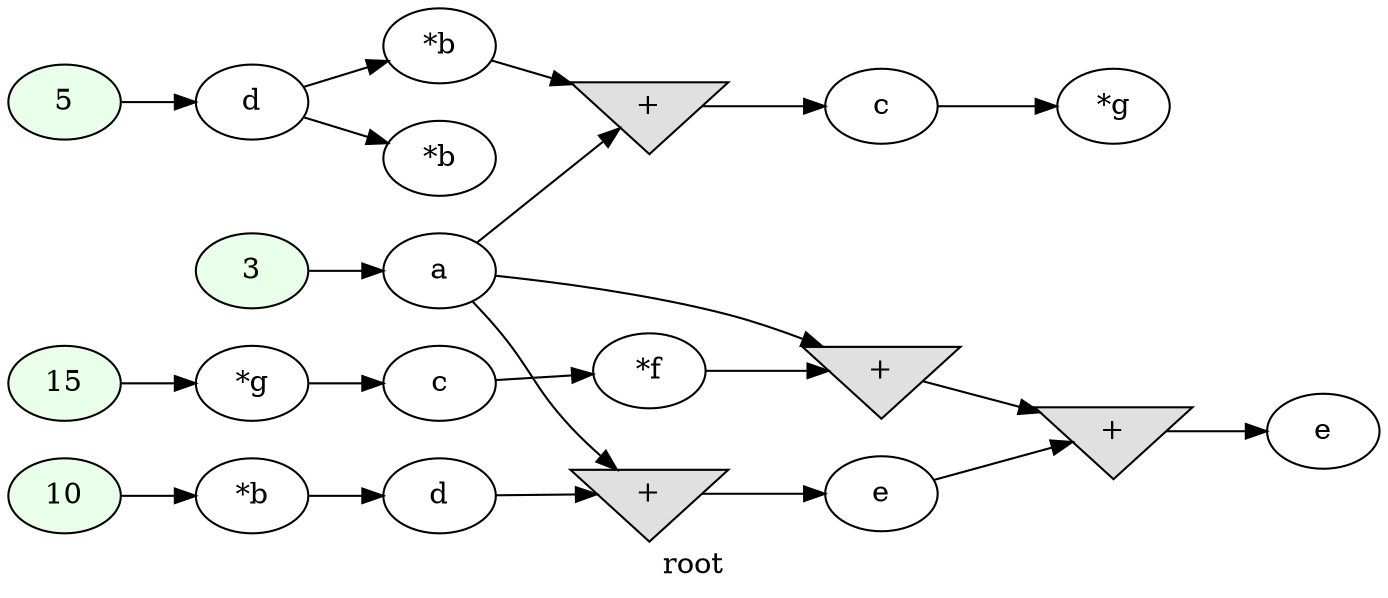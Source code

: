 digraph G
{
rankdir=LR;
label = "root";
	node_000001 [ label = "3", style=filled, fillcolor="#E9FFE9", startingline=8 ]
	node_000002 [ label = "a", startingline=8 ]
	node_000003 [ label = "5", style=filled, fillcolor="#E9FFE9", startingline=10 ]
	node_000004 [ label = "d", startingline=10 ]
	node_000005 [ label = "*b", startingline=11 ]
	node_000006 [ label = "+", shape=invtriangle, style=filled, fillcolor="#E0E0E0", startingline=11 ]
	node_000007 [ label = "c", startingline=11 ]
	node_000008 [ label = "10", style=filled, fillcolor="#E9FFE9", startingline=12 ]
	node_000009 [ label = "*b", startingline=12 ]
	node_000010 [ label = "*b", startingline=12 ]
	node_000011 [ label = "d", startingline=12 ]
	node_000012 [ label = "+", shape=invtriangle, style=filled, fillcolor="#E0E0E0", startingline=13 ]
	node_000013 [ label = "e", startingline=13 ]
	node_000014 [ label = "15", style=filled, fillcolor="#E9FFE9", startingline=17 ]
	node_000015 [ label = "*g", startingline=17 ]
	node_000016 [ label = "*g", startingline=17 ]
	node_000017 [ label = "c", startingline=17 ]
	node_000018 [ label = "*f", startingline=18 ]
	node_000019 [ label = "+", shape=invtriangle, style=filled, fillcolor="#E0E0E0", startingline=18 ]
	node_000020 [ label = "+", shape=invtriangle, style=filled, fillcolor="#E0E0E0", startingline=18 ]
	node_000021 [ label = "e", startingline=18 ]
	node_000001 -> node_000002
	node_000002 -> node_000006
	node_000002 -> node_000012
	node_000002 -> node_000019
	node_000003 -> node_000004
	node_000004 -> node_000005
	node_000004 -> node_000010
	node_000005 -> node_000006
	node_000006 -> node_000007
	node_000007 -> node_000016
	node_000008 -> node_000009
	node_000009 -> node_000011
	node_000011 -> node_000012
	node_000012 -> node_000013
	node_000013 -> node_000020
	node_000014 -> node_000015
	node_000015 -> node_000017
	node_000017 -> node_000018
	node_000018 -> node_000019
	node_000019 -> node_000020
	node_000020 -> node_000021
}
